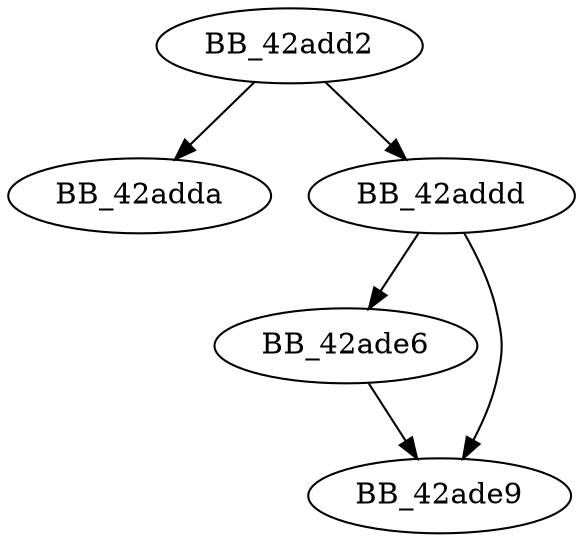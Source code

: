 DiGraph unknown_libname_29{
BB_42add2->BB_42adda
BB_42add2->BB_42addd
BB_42addd->BB_42ade6
BB_42addd->BB_42ade9
BB_42ade6->BB_42ade9
}
